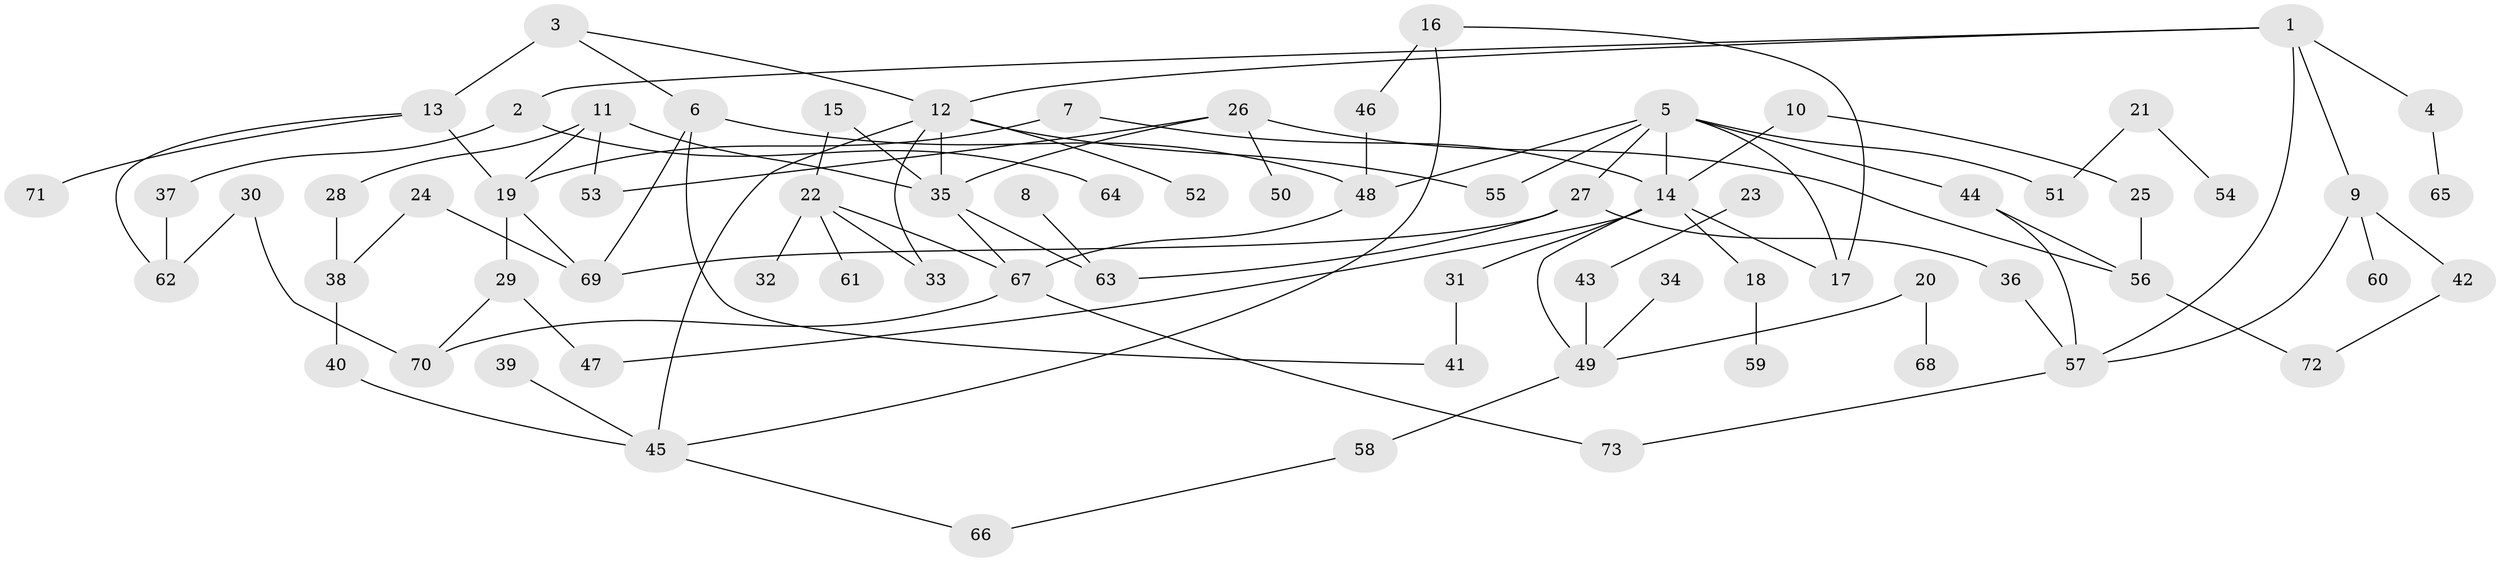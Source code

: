// original degree distribution, {4: 0.025, 7: 0.016666666666666666, 8: 0.016666666666666666, 5: 0.08333333333333333, 3: 0.19166666666666668, 2: 0.325, 6: 0.03333333333333333, 1: 0.30833333333333335}
// Generated by graph-tools (version 1.1) at 2025/36/03/04/25 23:36:07]
// undirected, 73 vertices, 100 edges
graph export_dot {
  node [color=gray90,style=filled];
  1;
  2;
  3;
  4;
  5;
  6;
  7;
  8;
  9;
  10;
  11;
  12;
  13;
  14;
  15;
  16;
  17;
  18;
  19;
  20;
  21;
  22;
  23;
  24;
  25;
  26;
  27;
  28;
  29;
  30;
  31;
  32;
  33;
  34;
  35;
  36;
  37;
  38;
  39;
  40;
  41;
  42;
  43;
  44;
  45;
  46;
  47;
  48;
  49;
  50;
  51;
  52;
  53;
  54;
  55;
  56;
  57;
  58;
  59;
  60;
  61;
  62;
  63;
  64;
  65;
  66;
  67;
  68;
  69;
  70;
  71;
  72;
  73;
  1 -- 2 [weight=1.0];
  1 -- 4 [weight=1.0];
  1 -- 9 [weight=1.0];
  1 -- 12 [weight=1.0];
  1 -- 57 [weight=1.0];
  2 -- 37 [weight=1.0];
  2 -- 64 [weight=1.0];
  3 -- 6 [weight=1.0];
  3 -- 12 [weight=1.0];
  3 -- 13 [weight=2.0];
  4 -- 65 [weight=1.0];
  5 -- 14 [weight=1.0];
  5 -- 17 [weight=1.0];
  5 -- 27 [weight=1.0];
  5 -- 44 [weight=1.0];
  5 -- 48 [weight=1.0];
  5 -- 51 [weight=1.0];
  5 -- 55 [weight=1.0];
  6 -- 41 [weight=1.0];
  6 -- 48 [weight=1.0];
  6 -- 69 [weight=1.0];
  7 -- 14 [weight=1.0];
  7 -- 19 [weight=1.0];
  8 -- 63 [weight=1.0];
  9 -- 42 [weight=1.0];
  9 -- 57 [weight=1.0];
  9 -- 60 [weight=1.0];
  10 -- 14 [weight=1.0];
  10 -- 25 [weight=1.0];
  11 -- 19 [weight=1.0];
  11 -- 28 [weight=1.0];
  11 -- 35 [weight=1.0];
  11 -- 53 [weight=1.0];
  12 -- 33 [weight=1.0];
  12 -- 35 [weight=1.0];
  12 -- 45 [weight=1.0];
  12 -- 52 [weight=1.0];
  12 -- 55 [weight=1.0];
  13 -- 19 [weight=1.0];
  13 -- 62 [weight=1.0];
  13 -- 71 [weight=1.0];
  14 -- 17 [weight=1.0];
  14 -- 18 [weight=1.0];
  14 -- 31 [weight=1.0];
  14 -- 47 [weight=1.0];
  14 -- 49 [weight=1.0];
  15 -- 22 [weight=1.0];
  15 -- 35 [weight=1.0];
  16 -- 17 [weight=1.0];
  16 -- 45 [weight=1.0];
  16 -- 46 [weight=1.0];
  18 -- 59 [weight=1.0];
  19 -- 29 [weight=1.0];
  19 -- 69 [weight=1.0];
  20 -- 49 [weight=1.0];
  20 -- 68 [weight=1.0];
  21 -- 51 [weight=1.0];
  21 -- 54 [weight=1.0];
  22 -- 32 [weight=1.0];
  22 -- 33 [weight=1.0];
  22 -- 61 [weight=1.0];
  22 -- 67 [weight=2.0];
  23 -- 43 [weight=1.0];
  24 -- 38 [weight=1.0];
  24 -- 69 [weight=1.0];
  25 -- 56 [weight=1.0];
  26 -- 35 [weight=1.0];
  26 -- 50 [weight=1.0];
  26 -- 53 [weight=1.0];
  26 -- 56 [weight=1.0];
  27 -- 36 [weight=1.0];
  27 -- 63 [weight=1.0];
  27 -- 69 [weight=1.0];
  28 -- 38 [weight=1.0];
  29 -- 47 [weight=1.0];
  29 -- 70 [weight=1.0];
  30 -- 62 [weight=1.0];
  30 -- 70 [weight=1.0];
  31 -- 41 [weight=1.0];
  34 -- 49 [weight=1.0];
  35 -- 63 [weight=2.0];
  35 -- 67 [weight=1.0];
  36 -- 57 [weight=1.0];
  37 -- 62 [weight=1.0];
  38 -- 40 [weight=1.0];
  39 -- 45 [weight=1.0];
  40 -- 45 [weight=1.0];
  42 -- 72 [weight=1.0];
  43 -- 49 [weight=1.0];
  44 -- 56 [weight=1.0];
  44 -- 57 [weight=1.0];
  45 -- 66 [weight=1.0];
  46 -- 48 [weight=1.0];
  48 -- 67 [weight=1.0];
  49 -- 58 [weight=1.0];
  56 -- 72 [weight=1.0];
  57 -- 73 [weight=1.0];
  58 -- 66 [weight=1.0];
  67 -- 70 [weight=1.0];
  67 -- 73 [weight=1.0];
}
